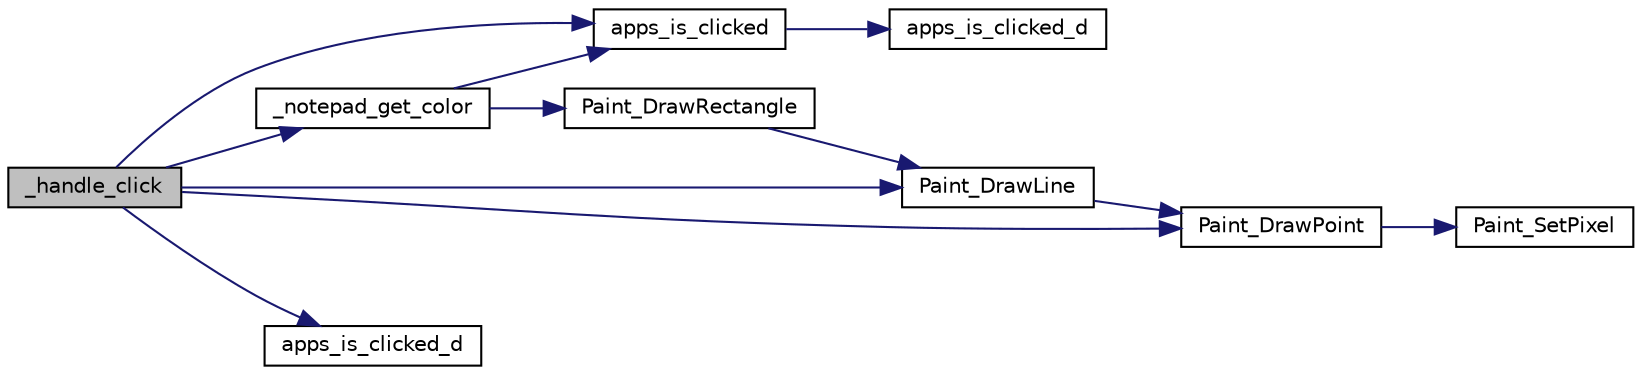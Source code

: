 digraph "_handle_click"
{
 // LATEX_PDF_SIZE
  bgcolor="transparent";
  edge [fontname="Helvetica",fontsize="10",labelfontname="Helvetica",labelfontsize="10"];
  node [fontname="Helvetica",fontsize="10",shape=record];
  rankdir="LR";
  Node1 [label="_handle_click",height=0.2,width=0.4,color="black", fillcolor="grey75", style="filled", fontcolor="black",tooltip=" "];
  Node1 -> Node2 [color="midnightblue",fontsize="10",style="solid",fontname="Helvetica"];
  Node2 [label="_notepad_get_color",height=0.2,width=0.4,color="black",URL="$wp__apps_2src_2notepad_8c.html#a5cb7cda42b4b1cc49d5f6c55eeee75c8",tooltip=" "];
  Node2 -> Node3 [color="midnightblue",fontsize="10",style="solid",fontname="Helvetica"];
  Node3 [label="apps_is_clicked",height=0.2,width=0.4,color="black",URL="$apps_8h.html#a1abcbacc22cadcf3a2b3440c226db607",tooltip="Returns whether the selected area has been clicked @x_start - starting position x @y_start - starting..."];
  Node3 -> Node4 [color="midnightblue",fontsize="10",style="solid",fontname="Helvetica"];
  Node4 [label="apps_is_clicked_d",height=0.2,width=0.4,color="black",URL="$wp__apps_2src_2util_8c.html#a56bdcaf09de9faec22e4f26dd6fa6bb9",tooltip="apps_is_clicked with extra options @x - X position of the cursor @y - Y position of the cursor @x_sta..."];
  Node2 -> Node5 [color="midnightblue",fontsize="10",style="solid",fontname="Helvetica"];
  Node5 [label="Paint_DrawRectangle",height=0.2,width=0.4,color="black",URL="$GUI__Paint_8c.html#a2c2ad0a6d3dccaeeed60fd3ef44c644c",tooltip="function: Draw a rectangle parameter: Xstart ：Rectangular Starting Xpoint point coordinates Ystart ：R..."];
  Node5 -> Node6 [color="midnightblue",fontsize="10",style="solid",fontname="Helvetica"];
  Node6 [label="Paint_DrawLine",height=0.2,width=0.4,color="black",URL="$GUI__Paint_8c.html#a3f3fab298d3efaa84f39253946ce1901",tooltip="function: Draw a line of arbitrary slope parameter: Xstart ：Starting Xpoint point coordinates Ystart ..."];
  Node6 -> Node7 [color="midnightblue",fontsize="10",style="solid",fontname="Helvetica"];
  Node7 [label="Paint_DrawPoint",height=0.2,width=0.4,color="black",URL="$GUI__Paint_8c.html#a3df6d1b5839fa7b4febef83eff837036",tooltip="function: Draw Point(Xpoint, Ypoint) Fill the color parameter: Xpoint : The Xpoint coordinate of the ..."];
  Node7 -> Node8 [color="midnightblue",fontsize="10",style="solid",fontname="Helvetica"];
  Node8 [label="Paint_SetPixel",height=0.2,width=0.4,color="black",URL="$GUI__Paint_8c.html#a48f4f5f8b9b528f98d3ddb1c2e2e108f",tooltip="function: Draw Pixels parameter: Xpoint : At point X Ypoint : At point Y Color : Painted colors"];
  Node1 -> Node3 [color="midnightblue",fontsize="10",style="solid",fontname="Helvetica"];
  Node1 -> Node9 [color="midnightblue",fontsize="10",style="solid",fontname="Helvetica"];
  Node9 [label="apps_is_clicked_d",height=0.2,width=0.4,color="black",URL="$apps_8h.html#a56bdcaf09de9faec22e4f26dd6fa6bb9",tooltip="apps_is_clicked with extra options @x - X position of the cursor @y - Y position of the cursor @x_sta..."];
  Node1 -> Node6 [color="midnightblue",fontsize="10",style="solid",fontname="Helvetica"];
  Node1 -> Node7 [color="midnightblue",fontsize="10",style="solid",fontname="Helvetica"];
}
